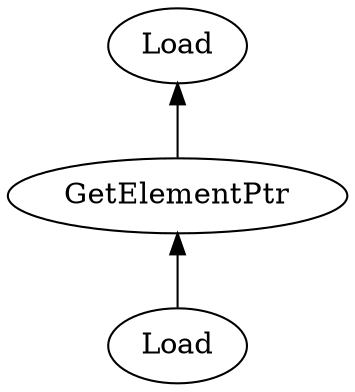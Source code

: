 strict digraph {
rankdir=BT
subgraph {
{
rank=max
"253_14" [shape=point style=invis]
}
{
rank=min
"253_14_621" [label="Load"]
}
"253_14_620" [label="GetElementPtr"]
"253_14_621" -> "253_14_620"
"253_14_619" [label="Load"]
"253_14_620" -> "253_14_619"
label=""
}
penwidth=0
label=""
}
strict digraph {
rankdir=BT
subgraph {
{
rank=max
"171_1" [shape=point style=invis]
}
{
rank=min
"171_1_1092" [label="Store"]
}
"171_1_1090" [label="GetElementPtr"]
"171_1_1092" -> "171_1_1090"
"171_1_1086" [label="Load"]
"171_1_1090" -> "171_1_1086"
label=""
}
penwidth=0
label=""
}
strict digraph {
rankdir=BT
subgraph {
{
rank=max
"193_16" [shape=point style=invis]
}
{
rank=min
"193_16_3961" [label="Store"]
}
"193_16_3960" [label="GetElementPtr"]
"193_16_3961" -> "193_16_3960"
"193_16_3959" [label="Load"]
"193_16_3960" -> "193_16_3959"
"193_16_3956" [label="Load"]
"193_16_3960" -> "193_16_3956"
label=""
}
penwidth=0
label=""
}
strict digraph {
rankdir=BT
subgraph {
{
rank=max
"49_0" [shape=point style=invis]
}
"49_0_7210" [label="GetElementPtr"]
"49_0_7184" [label="Load"]
"49_0_7210" -> "49_0_7184"
{
rank=min
"49_0_7211" [label="Store"]
}
"49_0_7211" -> "49_0_7210"
"49_0_7207" [label="Load"]
"49_0_7210" -> "49_0_7207"
"49_0_7203" [label="Load"]
"49_0_7211" -> "49_0_7203"
label=""
}
penwidth=0
label=""
}
strict digraph {
rankdir=BT
subgraph {
{
rank=max
"73_0" [shape=point style=invis]
}
"73_0_7208" [label="Add"]
"73_0_7207" [label="Load"]
"73_0_7208" -> "73_0_7207"
"73_0_7206" [label="GetElementPtr"]
"73_0_7186" [label="Load"]
"73_0_7206" -> "73_0_7186"
"73_0_7205" [label="SExt"]
"73_0_7204" [label="Load"]
"73_0_7205" -> "73_0_7204"
{
rank=min
"73_0_7209" [label="Store"]
}
"73_0_7209" -> "73_0_7206"
"73_0_7206" -> "73_0_7205"
"73_0_7209" -> "73_0_7208"
label=""
}
penwidth=0
label=""
}
strict digraph {
rankdir=BT
subgraph {
{
rank=max
"222_1" [shape=point style=invis]
}
"222_1_595" [label="GetElementPtr"]
"222_1_593" [label="SExt"]
"222_1_595" -> "222_1_593"
"222_1_592" [label="Load"]
"222_1_593" -> "222_1_592"
{
rank=min
"222_1_596" [label="Load"]
}
"222_1_596" -> "222_1_595"
"222_1_594" [label="Load"]
"222_1_595" -> "222_1_594"
label=""
}
penwidth=0
label=""
}

strict digraph {
rankdir=BT
subgraph {
{
rank=max
"247_0" [shape=point style=invis]
}
"247_0_576" [label="GetElementPtr"]
"247_0_575" [label="SExt"]
"247_0_576" -> "247_0_575"
"247_0_573" [label="Load"]
"247_0_576" -> "247_0_573"
"247_0_574" [label="Add"]
"247_0_572" [label="Load"]
"247_0_574" -> "247_0_572"
"247_0_575" -> "247_0_574"
{
rank=min
"247_0_577" [label="Load"]
}
"247_0_577" -> "247_0_576"
label=""
}
penwidth=0
label=""
}
strict digraph {
rankdir=BT
subgraph {
{
rank=max
"16_0" [shape=point style=invis]
}
"16_0_418" [label="GetElementPtr"]
"16_0_417" [label="LShr"]
"16_0_418" -> "16_0_417"
"16_0_416" [label="SExt"]
"16_0_415" [label="Load"]
"16_0_416" -> "16_0_415"
"16_0_417" -> "16_0_416"
{
rank=min
"16_0_419" [label="Load"]
}
"16_0_419" -> "16_0_418"
"16_0_394" [label="Load"]
"16_0_418" -> "16_0_394"
label=""
}
penwidth=0
label=""
}
strict digraph {
rankdir=BT
subgraph {
{
rank=max
"42_1" [shape=point style=invis]
}
{
rank=min
"42_1_1408" [label="Load"]
}
"42_1_1407" [label="GetElementPtr"]
"42_1_1408" -> "42_1_1407"
"42_1_1406" [label="LShr"]
"42_1_1405" [label="AShr"]
"42_1_1406" -> "42_1_1405"
"42_1_1371" [label="Load"]
"42_1_1407" -> "42_1_1371"
"42_1_1370" [label="PtrToInt"]
"42_1_1369" [label="Load"]
"42_1_1370" -> "42_1_1369"
"42_1_1404" [label="Sub"]
"42_1_1404" -> "42_1_1370"
"42_1_1407" -> "42_1_1406"
"42_1_1405" -> "42_1_1404"
label=""
}
penwidth=0
label=""
}
strict digraph {
rankdir=BT
subgraph {
{
rank=max
"147_0" [shape=point style=invis]
}
"147_0_837" [label="PtrToInt"]
"147_0_836" [label="Load"]
"147_0_837" -> "147_0_836"
"147_0_843" [label="Sub"]
"147_0_842" [label="Trunc"]
"147_0_843" -> "147_0_842"
"147_0_844" [label="Select"]
"147_0_841" [label="ICmp"]
"147_0_844" -> "147_0_841"
"147_0_840" [label="LShr"]
"147_0_839" [label="Sub"]
"147_0_840" -> "147_0_839"
"147_0_842" -> "147_0_840"
"147_0_844" -> "147_0_843"
"147_0_845" [label="GetElementPtr"]
"147_0_827" [label="Load"]
"147_0_845" -> "147_0_827"
{
rank=min
"147_0_846" [label="Store"]
}
"147_0_846" -> "147_0_845"
"147_0_841" -> "147_0_836"
"147_0_846" -> "147_0_844"
"147_0_839" -> "147_0_837"
label=""
}
penwidth=0
label=""
}
strict digraph {
rankdir=BT
subgraph {
{
rank=max
"144_0" [shape=point style=invis]
}
{
rank=min
"144_0_643" [label="Store"]
}
"144_0_641" [label="FDiv"]
"144_0_643" -> "144_0_641"
"144_0_638" [label="Sub"]
"144_0_636" [label="PtrToInt"]
"144_0_638" -> "144_0_636"
"144_0_640" [label="SIToFP"]
"144_0_639" [label="AShr"]
"144_0_640" -> "144_0_639"
"144_0_637" [label="PtrToInt"]
"144_0_638" -> "144_0_637"
"144_0_641" -> "144_0_640"
"144_0_642" [label="GetElementPtr"]
"144_0_606" [label="Load"]
"144_0_642" -> "144_0_606"
"144_0_633" [label="Load"]
"144_0_636" -> "144_0_633"
"144_0_643" -> "144_0_642"
"144_0_639" -> "144_0_638"
"144_0_635" [label="Load"]
"144_0_637" -> "144_0_635"
label=""
}
penwidth=0
label=""
}
strict digraph {
rankdir=BT
subgraph {
{
rank=max
"39_0" [shape=point style=invis]
}
"39_0_484" [label="AShr"]
"39_0_483" [label="Sub"]
"39_0_484" -> "39_0_483"
"39_0_474" [label="Add"]
"39_0_451" [label="SExt"]
"39_0_474" -> "39_0_451"
"39_0_481" [label="PtrToInt"]
"39_0_479" [label="Load"]
"39_0_481" -> "39_0_479"
"39_0_486" [label="FDiv"]
"39_0_485" [label="SIToFP"]
"39_0_486" -> "39_0_485"
"39_0_482" [label="PtrToInt"]
"39_0_480" [label="ShuffleVector"]
"39_0_482" -> "39_0_480"
"39_0_483" -> "39_0_482"
"39_0_480" -> "39_0_479"
"39_0_487" [label="GetElementPtr"]
"39_0_487" -> "39_0_474"
"39_0_450" [label="Load"]
"39_0_487" -> "39_0_450"
"39_0_483" -> "39_0_481"
"39_0_444" [label="Load"]
"39_0_451" -> "39_0_444"
"39_0_476" [label="Load"]
"39_0_486" -> "39_0_476"
{
rank=min
"39_0_488" [label="Store"]
}
"39_0_488" -> "39_0_486"
"39_0_485" -> "39_0_484"
"39_0_488" -> "39_0_487"
label=""
}
penwidth=0
label=""
}
strict digraph {
rankdir=BT
subgraph {
{
rank=max
"145_0" [shape=point style=invis]
}
"145_0_5193" [label="AShr"]
"145_0_5192" [label="Sub"]
"145_0_5193" -> "145_0_5192"
{
rank=min
"145_0_5214" [label="Store"]
}
"145_0_5200" [label="GetElementPtr"]
"145_0_5214" -> "145_0_5200"
"145_0_5178" [label="PtrToInt"]
"145_0_5176" [label="Load"]
"145_0_5178" -> "145_0_5176"
"145_0_5192" -> "145_0_5178"
"145_0_5200" -> "145_0_5193"
"145_0_5203" [label="Load"]
"145_0_5214" -> "145_0_5203"
label=""
}
penwidth=0
label=""
}
